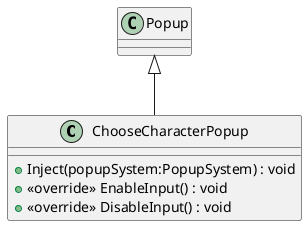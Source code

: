 @startuml
class ChooseCharacterPopup {
    + Inject(popupSystem:PopupSystem) : void
    + <<override>> EnableInput() : void
    + <<override>> DisableInput() : void
}
Popup <|-- ChooseCharacterPopup
@enduml
